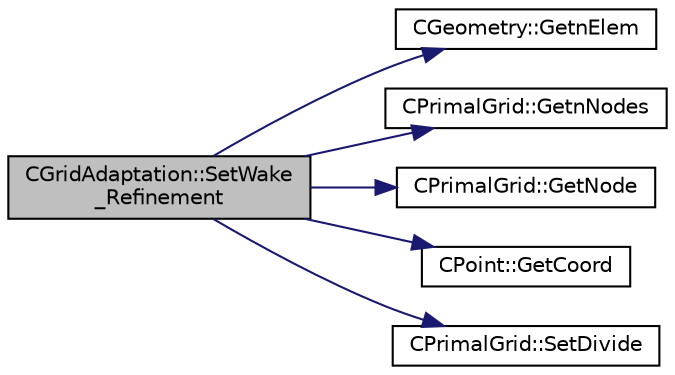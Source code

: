 digraph "CGridAdaptation::SetWake_Refinement"
{
  edge [fontname="Helvetica",fontsize="10",labelfontname="Helvetica",labelfontsize="10"];
  node [fontname="Helvetica",fontsize="10",shape=record];
  rankdir="LR";
  Node325 [label="CGridAdaptation::SetWake\l_Refinement",height=0.2,width=0.4,color="black", fillcolor="grey75", style="filled", fontcolor="black"];
  Node325 -> Node326 [color="midnightblue",fontsize="10",style="solid",fontname="Helvetica"];
  Node326 [label="CGeometry::GetnElem",height=0.2,width=0.4,color="black", fillcolor="white", style="filled",URL="$class_c_geometry.html#a4ae48ec038df1f5ee7c1daadabea5e99",tooltip="Get number of elements. "];
  Node325 -> Node327 [color="midnightblue",fontsize="10",style="solid",fontname="Helvetica"];
  Node327 [label="CPrimalGrid::GetnNodes",height=0.2,width=0.4,color="black", fillcolor="white", style="filled",URL="$class_c_primal_grid.html#a0efbf2f8391d5177d92bd850016a3783",tooltip="A pure virtual member. "];
  Node325 -> Node328 [color="midnightblue",fontsize="10",style="solid",fontname="Helvetica"];
  Node328 [label="CPrimalGrid::GetNode",height=0.2,width=0.4,color="black", fillcolor="white", style="filled",URL="$class_c_primal_grid.html#a4fc7b6b6ac5025325c7e68fb56fbeef8",tooltip="A pure virtual member. "];
  Node325 -> Node329 [color="midnightblue",fontsize="10",style="solid",fontname="Helvetica"];
  Node329 [label="CPoint::GetCoord",height=0.2,width=0.4,color="black", fillcolor="white", style="filled",URL="$class_c_point.html#a95fe081d22e96e190cb3edcbf0d6525f",tooltip="Get the coordinates dor the control volume. "];
  Node325 -> Node330 [color="midnightblue",fontsize="10",style="solid",fontname="Helvetica"];
  Node330 [label="CPrimalGrid::SetDivide",height=0.2,width=0.4,color="black", fillcolor="white", style="filled",URL="$class_c_primal_grid.html#af6977fd1339b8f9cc82448c464a389e1",tooltip="Set that an element must be divided in the adaptation stage. "];
}
